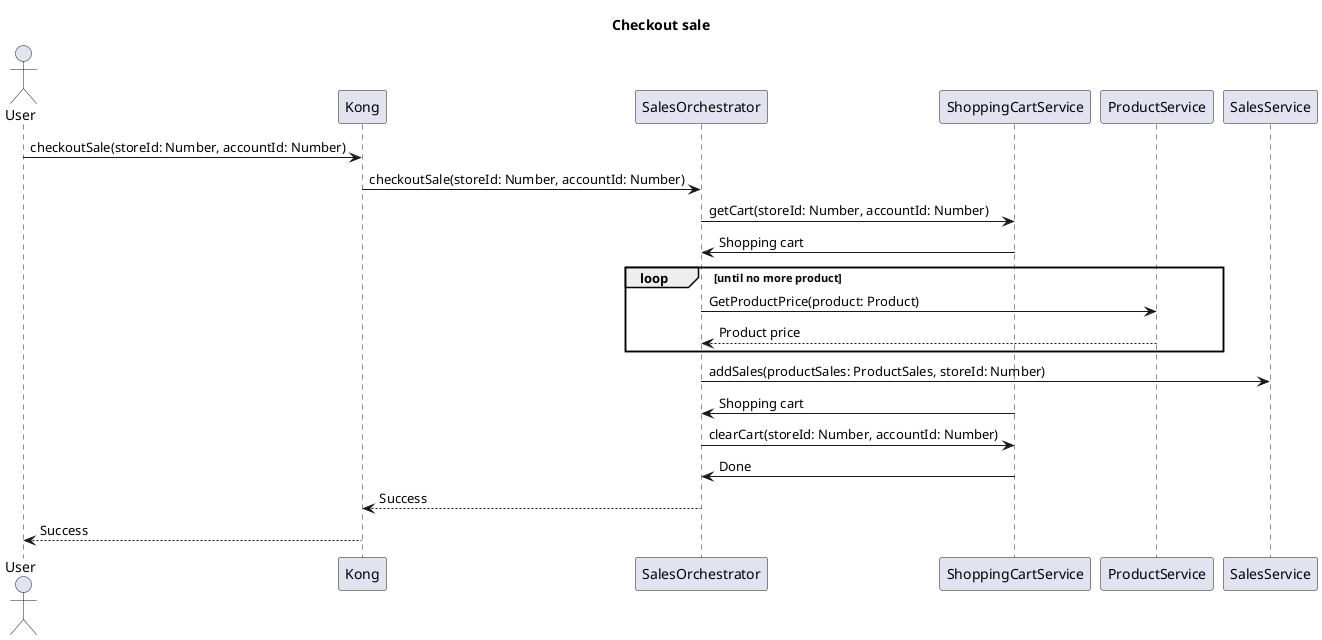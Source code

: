 @startuml checkout-sale
title Checkout sale
actor User

User -> Kong :checkoutSale(storeId: Number, accountId: Number)
Kong -> SalesOrchestrator : checkoutSale(storeId: Number, accountId: Number)

SalesOrchestrator -> ShoppingCartService : getCart(storeId: Number, accountId: Number)
ShoppingCartService -> SalesOrchestrator : Shopping cart

loop until no more product 
    SalesOrchestrator -> ProductService : GetProductPrice(product: Product)
    ProductService --> SalesOrchestrator : Product price
end

SalesOrchestrator -> SalesService : addSales(productSales: ProductSales, storeId: Number)
ShoppingCartService -> SalesOrchestrator : Shopping cart

SalesOrchestrator -> ShoppingCartService : clearCart(storeId: Number, accountId: Number)
ShoppingCartService -> SalesOrchestrator : Done

SalesOrchestrator --> Kong : Success
Kong --> User : Success
@enduml